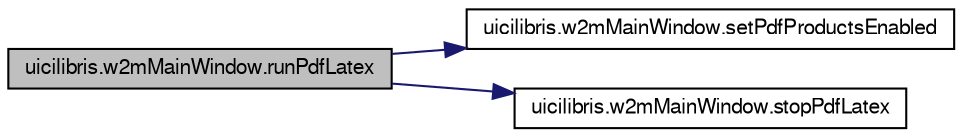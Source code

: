 digraph G
{
  edge [fontname="FreeSans",fontsize="10",labelfontname="FreeSans",labelfontsize="10"];
  node [fontname="FreeSans",fontsize="10",shape=record];
  rankdir="LR";
  Node1 [label="uicilibris.w2mMainWindow.runPdfLatex",height=0.2,width=0.4,color="black", fillcolor="grey75", style="filled" fontcolor="black"];
  Node1 -> Node2 [color="midnightblue",fontsize="10",style="solid",fontname="FreeSans"];
  Node2 [label="uicilibris.w2mMainWindow.setPdfProductsEnabled",height=0.2,width=0.4,color="black", fillcolor="white", style="filled",URL="$classuicilibris_1_1w2mMainWindow.html#a63405a7e53f8162caf4cc917954ec971",tooltip="enable/disable the buttons which depend from files output by pdflatex"];
  Node1 -> Node3 [color="midnightblue",fontsize="10",style="solid",fontname="FreeSans"];
  Node3 [label="uicilibris.w2mMainWindow.stopPdfLatex",height=0.2,width=0.4,color="black", fillcolor="white", style="filled",URL="$classuicilibris_1_1w2mMainWindow.html#abbbadefbe280076540bf281798cc2869",tooltip="terminates the thread of Latex compilation if it is still running"];
}
